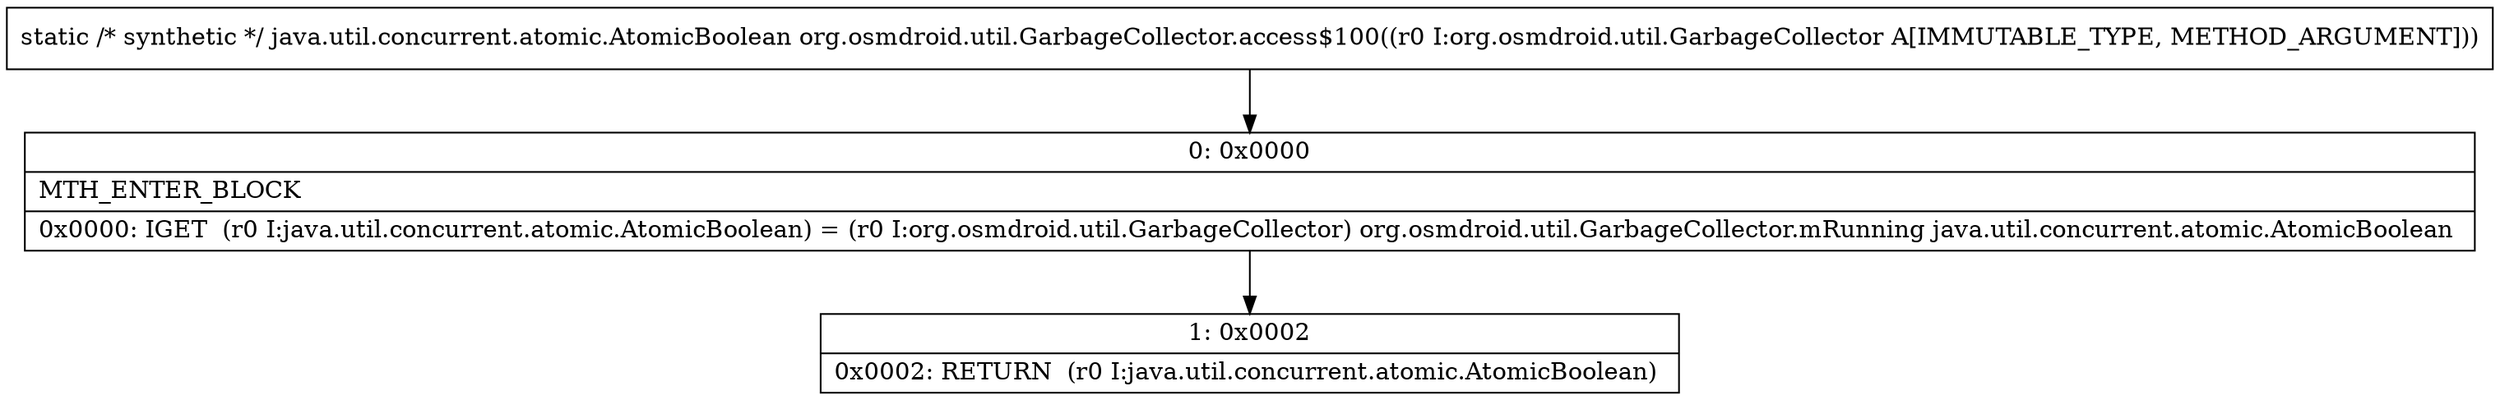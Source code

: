digraph "CFG fororg.osmdroid.util.GarbageCollector.access$100(Lorg\/osmdroid\/util\/GarbageCollector;)Ljava\/util\/concurrent\/atomic\/AtomicBoolean;" {
Node_0 [shape=record,label="{0\:\ 0x0000|MTH_ENTER_BLOCK\l|0x0000: IGET  (r0 I:java.util.concurrent.atomic.AtomicBoolean) = (r0 I:org.osmdroid.util.GarbageCollector) org.osmdroid.util.GarbageCollector.mRunning java.util.concurrent.atomic.AtomicBoolean \l}"];
Node_1 [shape=record,label="{1\:\ 0x0002|0x0002: RETURN  (r0 I:java.util.concurrent.atomic.AtomicBoolean) \l}"];
MethodNode[shape=record,label="{static \/* synthetic *\/ java.util.concurrent.atomic.AtomicBoolean org.osmdroid.util.GarbageCollector.access$100((r0 I:org.osmdroid.util.GarbageCollector A[IMMUTABLE_TYPE, METHOD_ARGUMENT])) }"];
MethodNode -> Node_0;
Node_0 -> Node_1;
}

